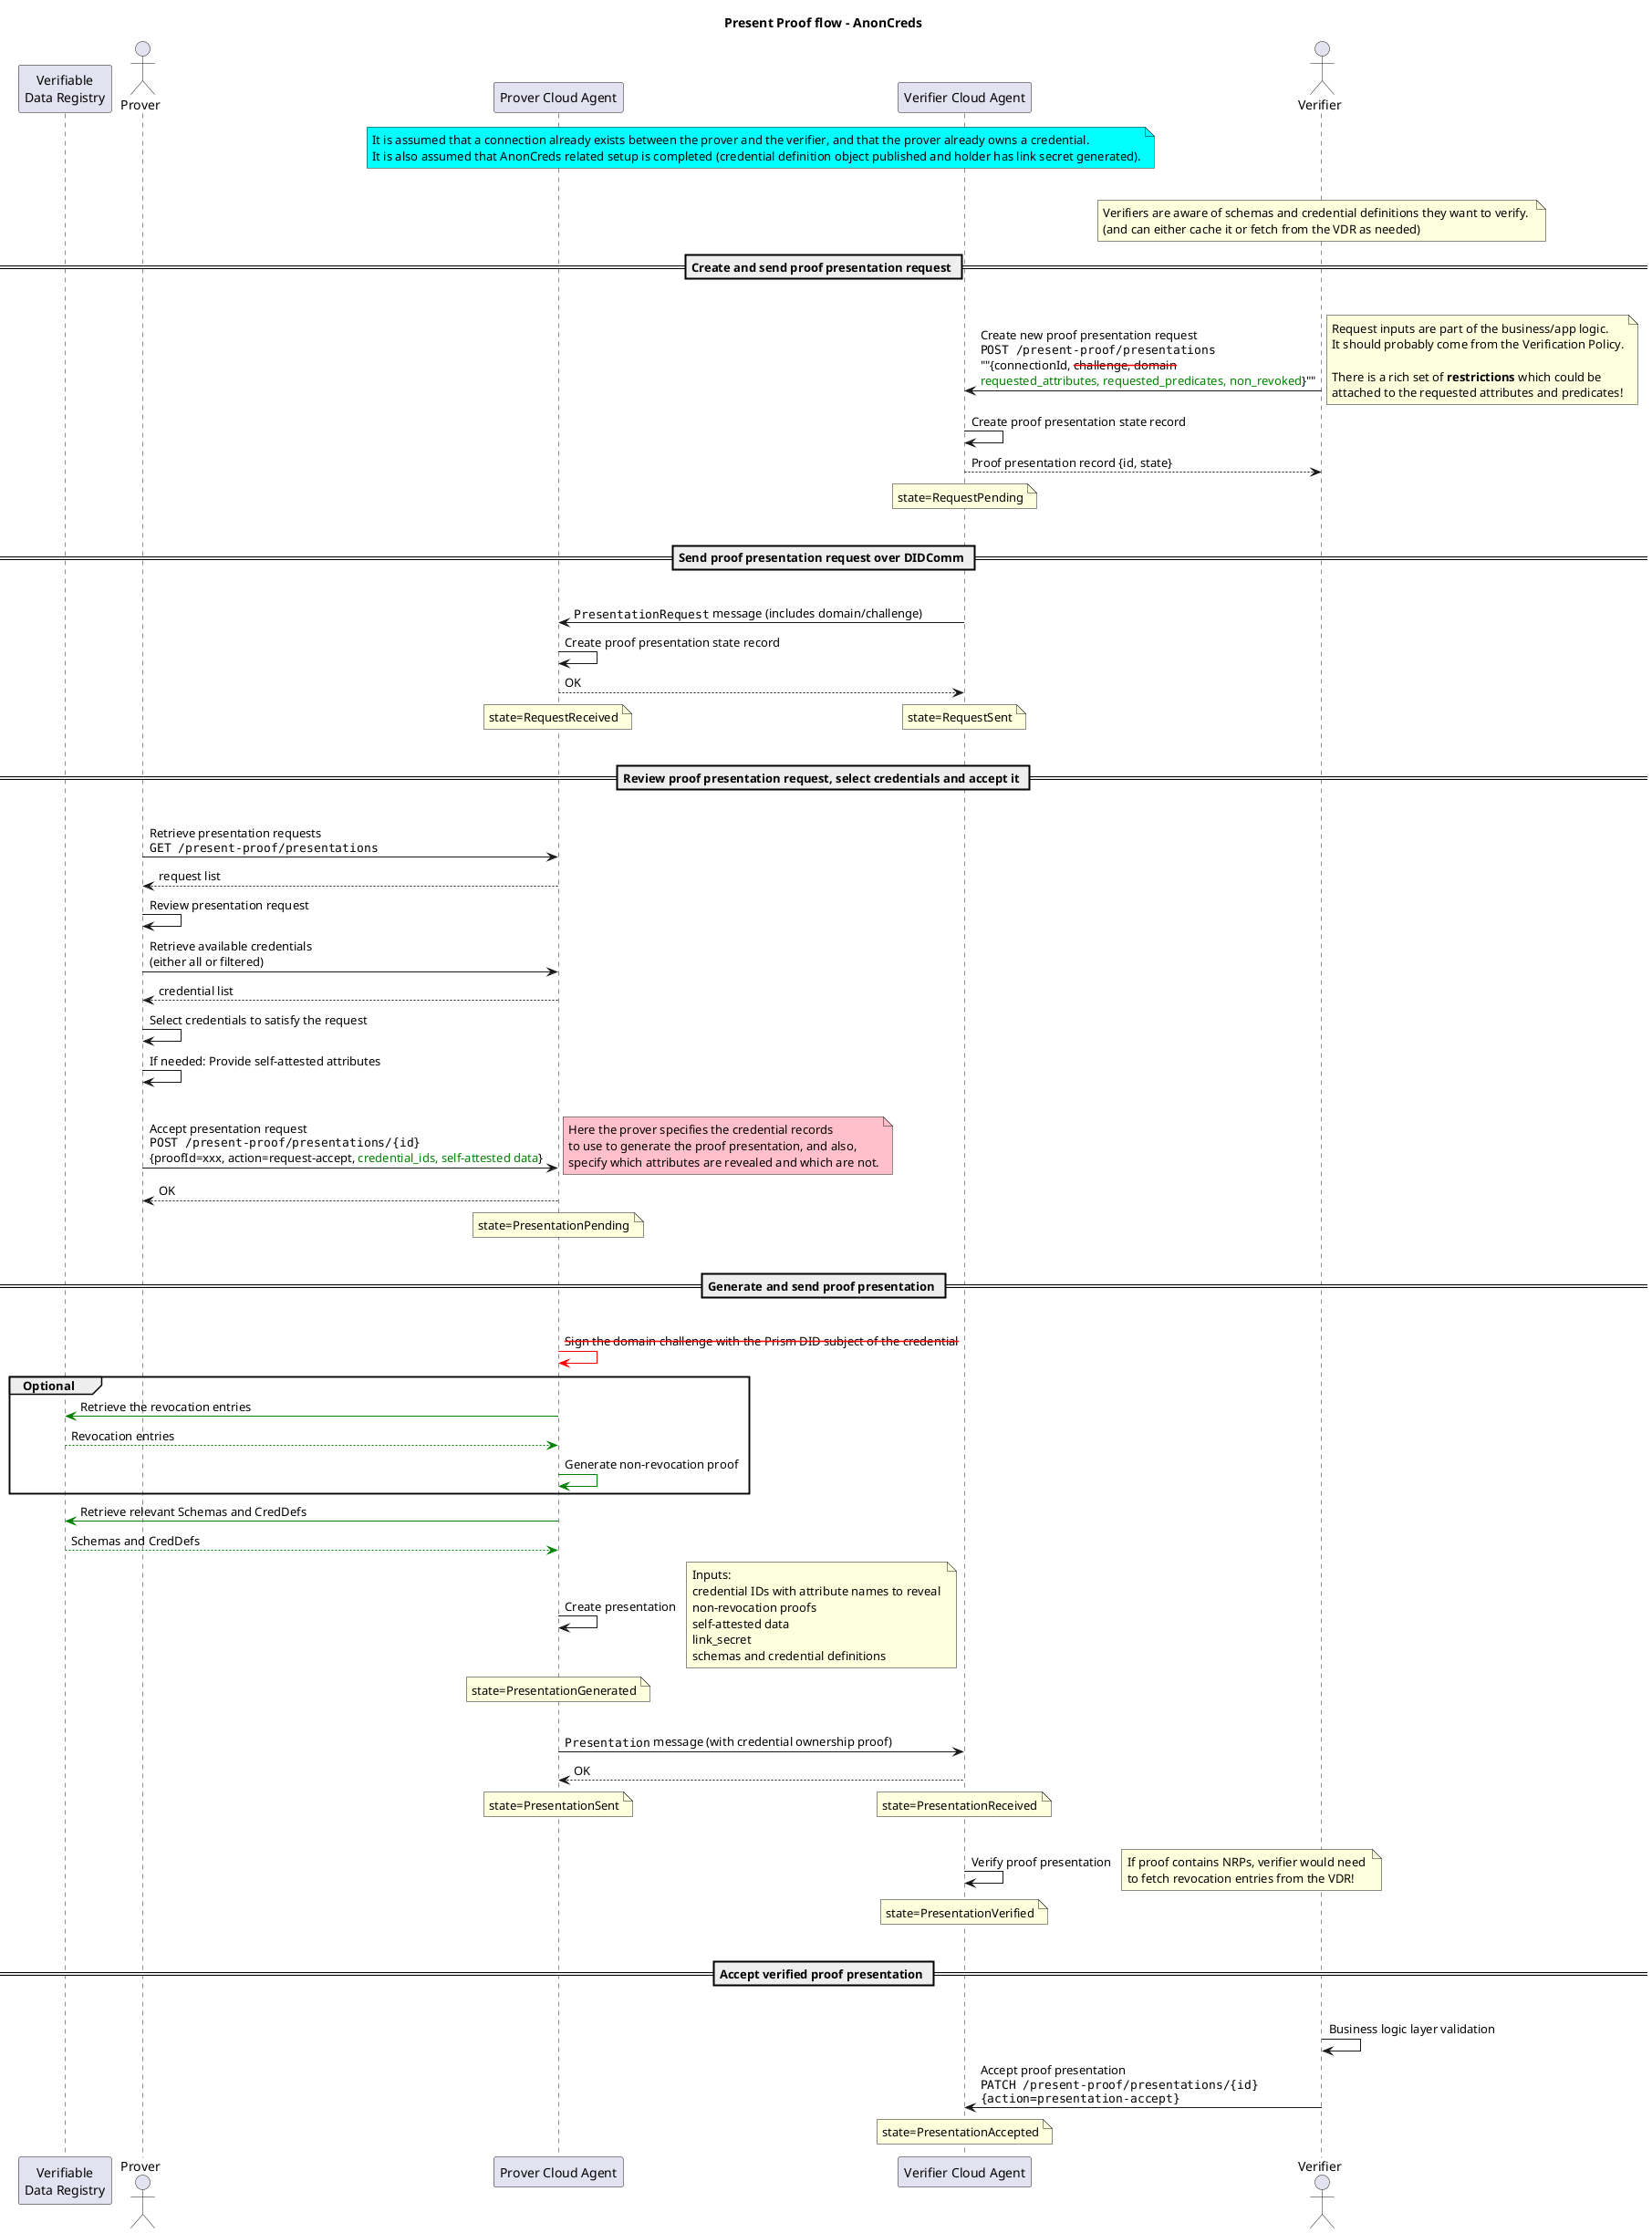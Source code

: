 @startuml
title Present Proof flow - AnonCreds

participant "Verifiable\nData Registry" as L
actor Prover as prover
participant "Prover Cloud Agent" as proverAgent
participant "Verifier Cloud Agent" as verifierAgent
actor Verifier as verifier

note over proverAgent, verifierAgent #aqua
    It is assumed that a connection already exists between the prover and the verifier, and that the prover already owns a credential.
    It is also assumed that AnonCreds related setup is completed (credential definition object published and holder has link secret generated).
end note
|||

note over verifier: Verifiers are aware of schemas and credential definitions they want to verify. \n(and can either cache it or fetch from the VDR as needed)
== Create and send proof presentation request ==
|||
verifier -> verifierAgent: Create new proof presentation request\n""POST /present-proof/presentations""\n""{connectionId, <s:red>challenge, domain</s> \n<color:green>requested_attributes, requested_predicates, non_revoked</color>}""
note right: Request inputs are part of the business/app logic. \nIt should probably come from the Verification Policy.\n\nThere is a rich set of **restrictions** which could be \nattached to the requested attributes and predicates!

verifierAgent -> verifierAgent: Create proof presentation state record
verifierAgent --> verifier: Proof presentation record {id, state}
note over verifierAgent: state=RequestPending
|||

== Send proof presentation request over DIDComm ==
|||
verifierAgent -> proverAgent: ""PresentationRequest"" message (includes domain/challenge)
proverAgent -> proverAgent: Create proof presentation state record
proverAgent --> verifierAgent: OK
note over proverAgent: state=RequestReceived
/ note over verifierAgent: state=RequestSent
|||

== Review proof presentation request, select credentials and accept it ==
|||
prover -> proverAgent: Retrieve presentation requests\n""GET /present-proof/presentations""
proverAgent --> prover: request list
prover -> prover: Review presentation request
prover -> proverAgent: Retrieve available credentials \n(either all or filtered)
proverAgent --> prover: credential list
prover -> prover: Select credentials to satisfy the request
prover -> prover: If needed: Provide self-attested attributes
|||

prover -> proverAgent: Accept presentation request\n""POST /present-proof/presentations/{id}""\n{proofId=xxx, action=request-accept, <color:green>credential_ids, self-attested data</color>}
note right #pink: Here the prover specifies the credential records\nto use to generate the proof presentation, and also, \nspecify which attributes are revealed and which are not.
proverAgent --> prover: OK
note over proverAgent: state=PresentationPending
|||

== Generate and send proof presentation ==
|||
proverAgent [#red]-> proverAgent: <s:red>Sign the domain challenge with the Prism DID subject of the credential</s>

group Optional
proverAgent [#green]-> L: Retrieve the revocation entries
L [#green]--> proverAgent: Revocation entries
proverAgent [#green]-> proverAgent: Generate non-revocation proof
end
proverAgent [#green]-> L: Retrieve relevant Schemas and CredDefs
L [#green]--> proverAgent: Schemas and CredDefs

proverAgent -> proverAgent: Create presentation
note right: Inputs: \ncredential IDs with attribute names to reveal \nnon-revocation proofs \nself-attested data \nlink_secret \nschemas and credential definitions
note over proverAgent: state=PresentationGenerated
|||
proverAgent -> verifierAgent: ""Presentation"" message (with credential ownership proof)
verifierAgent --> proverAgent: OK
note over proverAgent: state=PresentationSent
/ note over verifierAgent: state=PresentationReceived
|||
verifierAgent -> verifierAgent: Verify proof presentation
note right: If proof contains NRPs, verifier would need \nto fetch revocation entries from the VDR!
note over verifierAgent: state=PresentationVerified
|||

== Accept verified proof presentation ==
|||
verifier -> verifier: Business logic layer validation
verifier -> verifierAgent: Accept proof presentation\n""PATCH /present-proof/presentations/{id}""\n""{action=presentation-accept}""
note over verifierAgent: state=PresentationAccepted

@enduml
